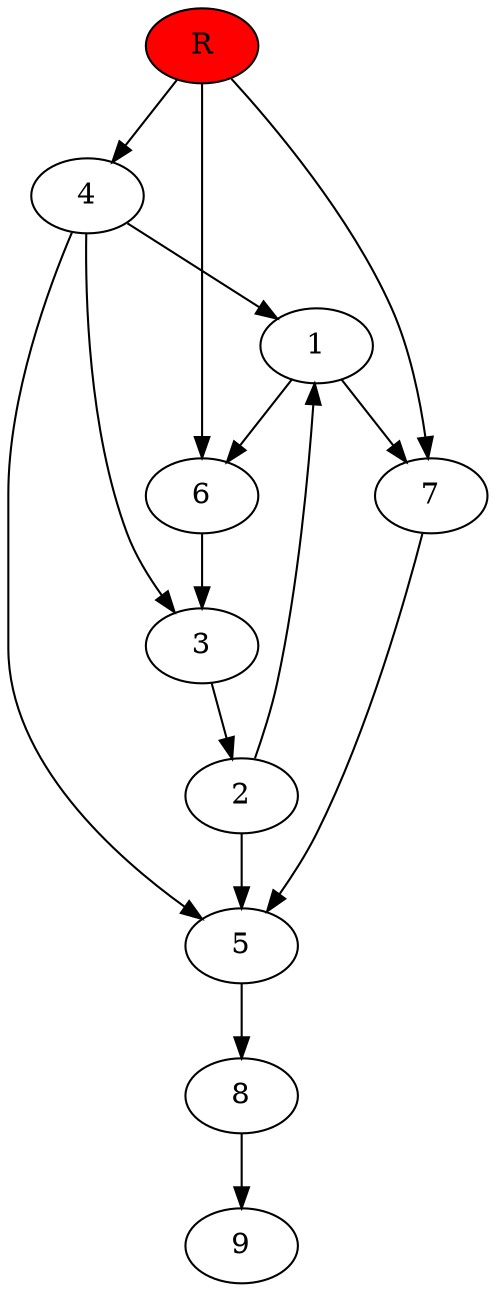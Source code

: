 digraph prb74215 {
	1
	2
	3
	4
	5
	6
	7
	8
	R [fillcolor="#ff0000" style=filled]
	1 -> 6
	1 -> 7
	2 -> 1
	2 -> 5
	3 -> 2
	4 -> 1
	4 -> 3
	4 -> 5
	5 -> 8
	6 -> 3
	7 -> 5
	8 -> 9
	R -> 4
	R -> 6
	R -> 7
}
